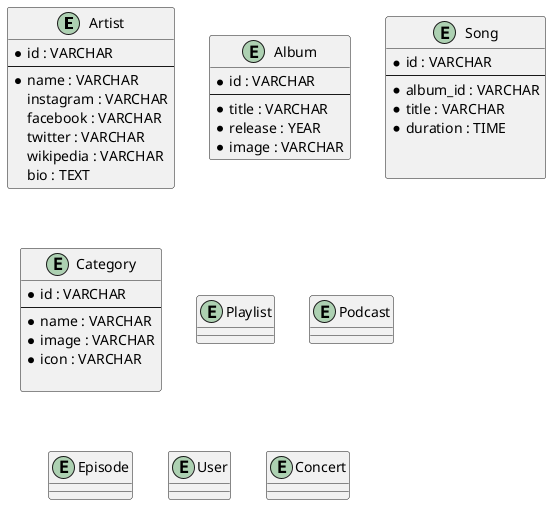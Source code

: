 @startuml
entity Artist {
    * id : VARCHAR
    --
    * name : VARCHAR
    instagram : VARCHAR
    facebook : VARCHAR
    twitter : VARCHAR
    wikipedia : VARCHAR
    bio : TEXT
}

entity Album {
    * id : VARCHAR
    --
    * title : VARCHAR
    * release : YEAR
    * image : VARCHAR
}

entity Song {
    * id : VARCHAR
    --
    * album_id : VARCHAR
    * title : VARCHAR
    * duration : TIME


}

entity Category {
    * id : VARCHAR
    --
    * name : VARCHAR
    * image : VARCHAR
    * icon : VARCHAR

}

entity Playlist {

}

entity Podcast {

}

entity Episode {

}

entity User {

}

entity Concert {

}


@enduml
